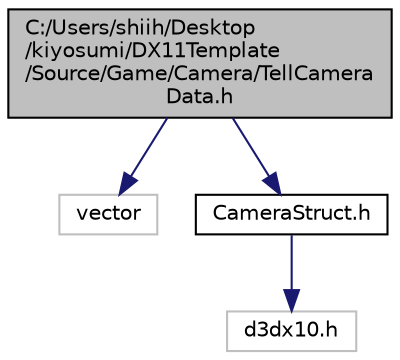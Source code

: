 digraph "C:/Users/shiih/Desktop/kiyosumi/DX11Template/Source/Game/Camera/TellCameraData.h"
{
 // LATEX_PDF_SIZE
  edge [fontname="Helvetica",fontsize="10",labelfontname="Helvetica",labelfontsize="10"];
  node [fontname="Helvetica",fontsize="10",shape=record];
  Node1 [label="C:/Users/shiih/Desktop\l/kiyosumi/DX11Template\l/Source/Game/Camera/TellCamera\lData.h",height=0.2,width=0.4,color="black", fillcolor="grey75", style="filled", fontcolor="black",tooltip="複数のカメラの情報を伝える(シングルトン)"];
  Node1 -> Node2 [color="midnightblue",fontsize="10",style="solid",fontname="Helvetica"];
  Node2 [label="vector",height=0.2,width=0.4,color="grey75", fillcolor="white", style="filled",tooltip=" "];
  Node1 -> Node3 [color="midnightblue",fontsize="10",style="solid",fontname="Helvetica"];
  Node3 [label="CameraStruct.h",height=0.2,width=0.4,color="black", fillcolor="white", style="filled",URL="$_camera_struct_8h.html",tooltip="camera系の構造体"];
  Node3 -> Node4 [color="midnightblue",fontsize="10",style="solid",fontname="Helvetica"];
  Node4 [label="d3dx10.h",height=0.2,width=0.4,color="grey75", fillcolor="white", style="filled",tooltip=" "];
}
